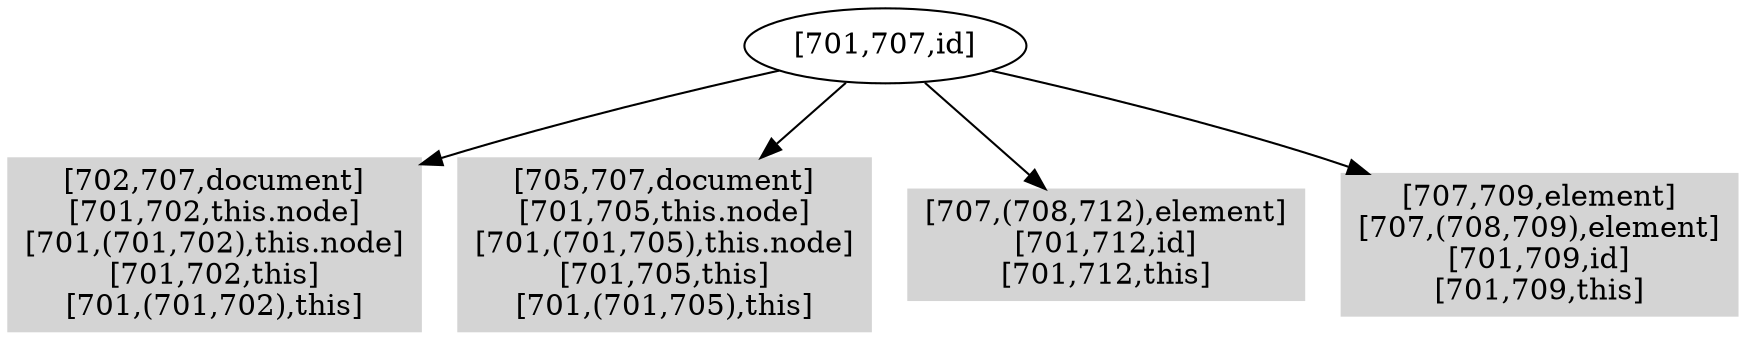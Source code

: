 digraph { 
358 [shape=box,style=filled,color=".0 .0 .83",label="[702,707,document]\n[701,702,this.node]\n[701,(701,702),this.node]\n[701,702,this]\n[701,(701,702),this]"];
359 [shape=box,style=filled,color=".0 .0 .83",label="[705,707,document]\n[701,705,this.node]\n[701,(701,705),this.node]\n[701,705,this]\n[701,(701,705),this]"];
360 [shape=box,style=filled,color=".0 .0 .83",label="[707,(708,712),element]\n[701,712,id]\n[701,712,this]"];
361 [shape=box,style=filled,color=".0 .0 .83",label="[707,709,element]\n[707,(708,709),element]\n[701,709,id]\n[701,709,this]"];
362 [label="[701,707,id]"];
362 -> 358;
362 -> 359;
362 -> 360;
362 -> 361;
}